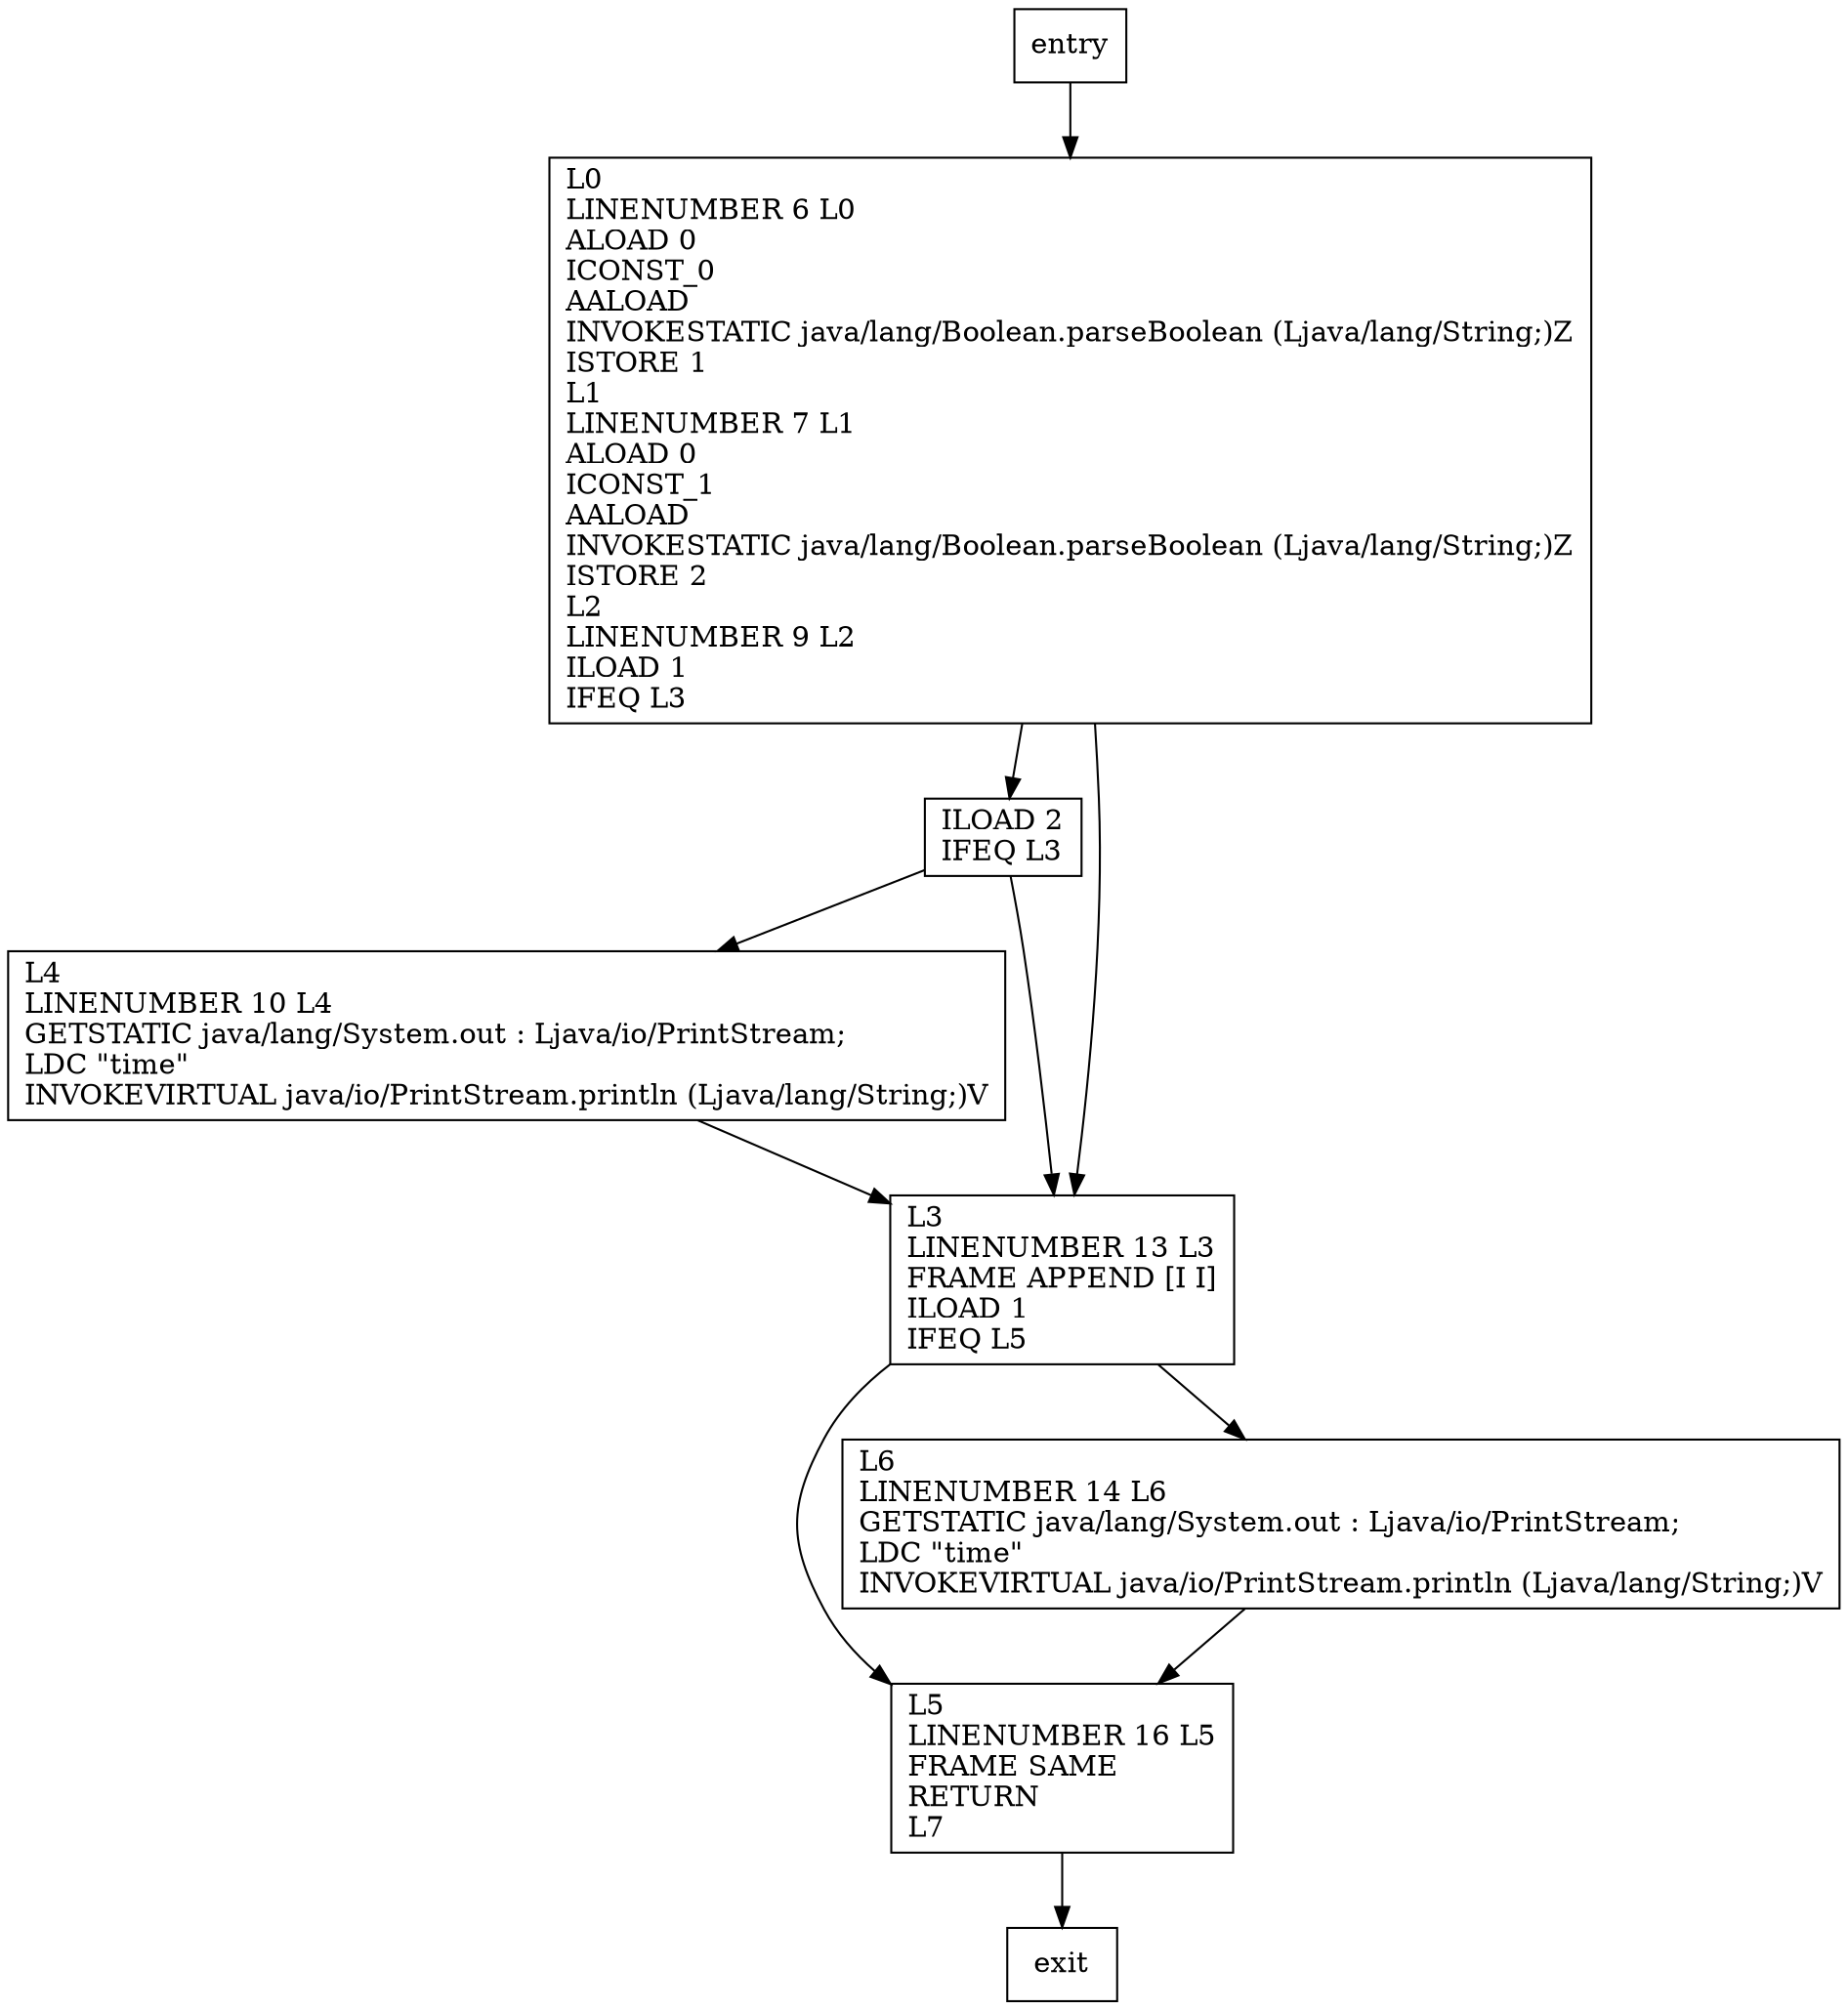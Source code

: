 digraph main {
node [shape=record];
602280210 [label="L0\lLINENUMBER 6 L0\lALOAD 0\lICONST_0\lAALOAD\lINVOKESTATIC java/lang/Boolean.parseBoolean (Ljava/lang/String;)Z\lISTORE 1\lL1\lLINENUMBER 7 L1\lALOAD 0\lICONST_1\lAALOAD\lINVOKESTATIC java/lang/Boolean.parseBoolean (Ljava/lang/String;)Z\lISTORE 2\lL2\lLINENUMBER 9 L2\lILOAD 1\lIFEQ L3\l"];
670503317 [label="L4\lLINENUMBER 10 L4\lGETSTATIC java/lang/System.out : Ljava/io/PrintStream;\lLDC \"time\"\lINVOKEVIRTUAL java/io/PrintStream.println (Ljava/lang/String;)V\l"];
92962244 [label="ILOAD 2\lIFEQ L3\l"];
1639319040 [label="L3\lLINENUMBER 13 L3\lFRAME APPEND [I I]\lILOAD 1\lIFEQ L5\l"];
873134840 [label="L5\lLINENUMBER 16 L5\lFRAME SAME\lRETURN\lL7\l"];
1647891936 [label="L6\lLINENUMBER 14 L6\lGETSTATIC java/lang/System.out : Ljava/io/PrintStream;\lLDC \"time\"\lINVOKEVIRTUAL java/io/PrintStream.println (Ljava/lang/String;)V\l"];
entry;
exit;
entry -> 602280210;
602280210 -> 92962244;
602280210 -> 1639319040;
670503317 -> 1639319040;
92962244 -> 670503317;
92962244 -> 1639319040;
1639319040 -> 873134840;
1639319040 -> 1647891936;
873134840 -> exit;
1647891936 -> 873134840;
}
